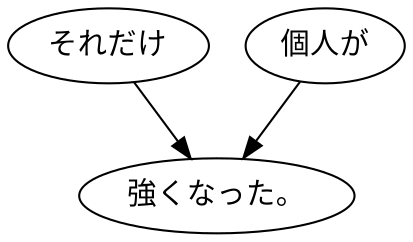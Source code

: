 digraph graph8743 {
	node0 [label="それだけ"];
	node1 [label="個人が"];
	node2 [label="強くなった。"];
	node0 -> node2;
	node1 -> node2;
}
